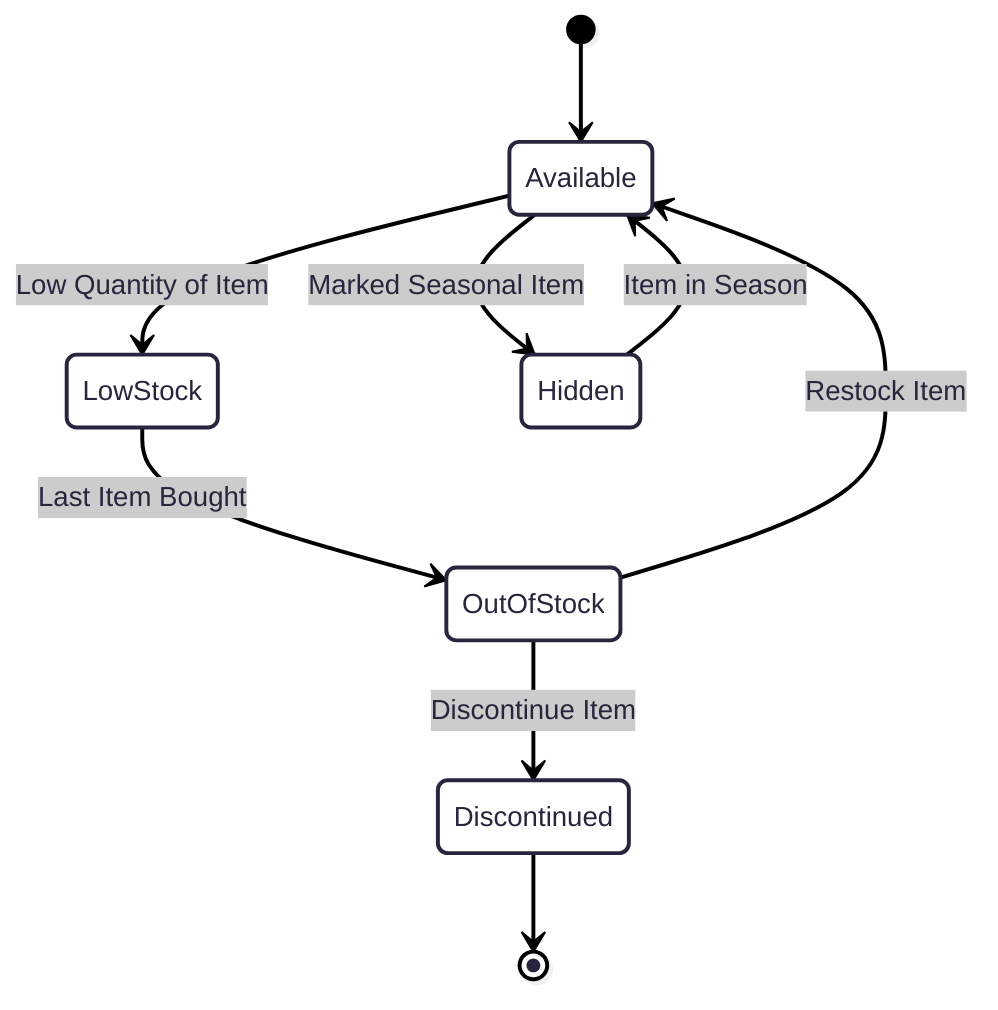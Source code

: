 ---
config:
      theme: redux
---
stateDiagram-v2
[*] --> Available
Available --> LowStock :  Low Quantity of Item
LowStock --> OutOfStock : Last Item Bought
OutOfStock --> Available : Restock Item 
OutOfStock --> Discontinued : Discontinue Item
Discontinued --> [*]
Available --> Hidden : Marked Seasonal Item
Hidden --> Available : Item in Season